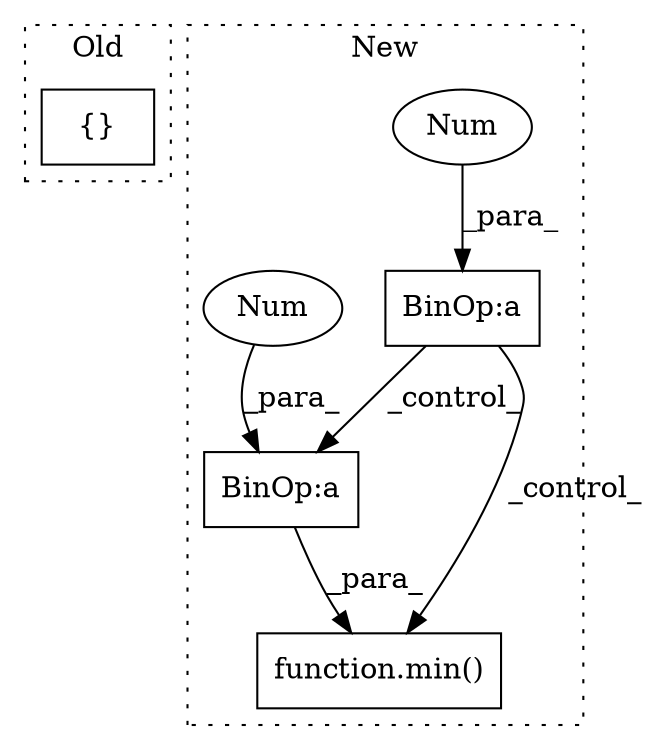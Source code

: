 digraph G {
subgraph cluster0 {
1 [label="{}" a="59" s="5004,5158" l="6,0" shape="box"];
label = "Old";
style="dotted";
}
subgraph cluster1 {
2 [label="function.min()" a="75" s="3253,3279" l="4,1" shape="box"];
3 [label="BinOp:a" a="82" s="3205" l="3" shape="box"];
4 [label="Num" a="76" s="3208" l="1" shape="ellipse"];
5 [label="BinOp:a" a="82" s="3263" l="1" shape="box"];
6 [label="Num" a="76" s="3264" l="1" shape="ellipse"];
label = "New";
style="dotted";
}
3 -> 5 [label="_control_"];
3 -> 2 [label="_control_"];
4 -> 3 [label="_para_"];
5 -> 2 [label="_para_"];
6 -> 5 [label="_para_"];
}